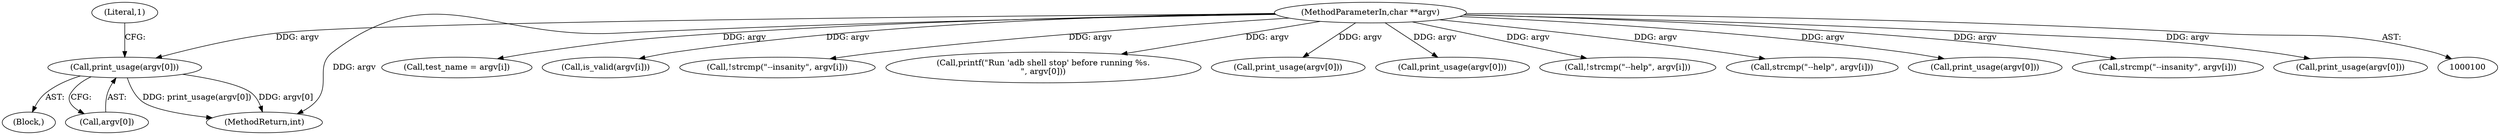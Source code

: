 digraph "0_Android_37c88107679d36c419572732b4af6e18bb2f7dce_5@array" {
"1000172" [label="(Call,print_usage(argv[0]))"];
"1000102" [label="(MethodParameterIn,char **argv)"];
"1000172" [label="(Call,print_usage(argv[0]))"];
"1000179" [label="(Call,test_name = argv[i])"];
"1000151" [label="(Call,is_valid(argv[i]))"];
"1000138" [label="(Call,!strcmp(\"--insanity\", argv[i]))"];
"1000187" [label="(Call,printf(\"Run 'adb shell stop' before running %s.\n\", argv[0]))"];
"1000206" [label="(Call,print_usage(argv[0]))"];
"1000254" [label="(Call,print_usage(argv[0]))"];
"1000124" [label="(Call,!strcmp(\"--help\", argv[i]))"];
"1000125" [label="(Call,strcmp(\"--help\", argv[i]))"];
"1000102" [label="(MethodParameterIn,char **argv)"];
"1000178" [label="(Literal,1)"];
"1000169" [label="(Block,)"];
"1000158" [label="(Call,print_usage(argv[0]))"];
"1000139" [label="(Call,strcmp(\"--insanity\", argv[i]))"];
"1000173" [label="(Call,argv[0])"];
"1000504" [label="(MethodReturn,int)"];
"1000131" [label="(Call,print_usage(argv[0]))"];
"1000172" -> "1000169"  [label="AST: "];
"1000172" -> "1000173"  [label="CFG: "];
"1000173" -> "1000172"  [label="AST: "];
"1000178" -> "1000172"  [label="CFG: "];
"1000172" -> "1000504"  [label="DDG: print_usage(argv[0])"];
"1000172" -> "1000504"  [label="DDG: argv[0]"];
"1000102" -> "1000172"  [label="DDG: argv"];
"1000102" -> "1000100"  [label="AST: "];
"1000102" -> "1000504"  [label="DDG: argv"];
"1000102" -> "1000124"  [label="DDG: argv"];
"1000102" -> "1000125"  [label="DDG: argv"];
"1000102" -> "1000131"  [label="DDG: argv"];
"1000102" -> "1000138"  [label="DDG: argv"];
"1000102" -> "1000139"  [label="DDG: argv"];
"1000102" -> "1000151"  [label="DDG: argv"];
"1000102" -> "1000158"  [label="DDG: argv"];
"1000102" -> "1000179"  [label="DDG: argv"];
"1000102" -> "1000187"  [label="DDG: argv"];
"1000102" -> "1000206"  [label="DDG: argv"];
"1000102" -> "1000254"  [label="DDG: argv"];
}
